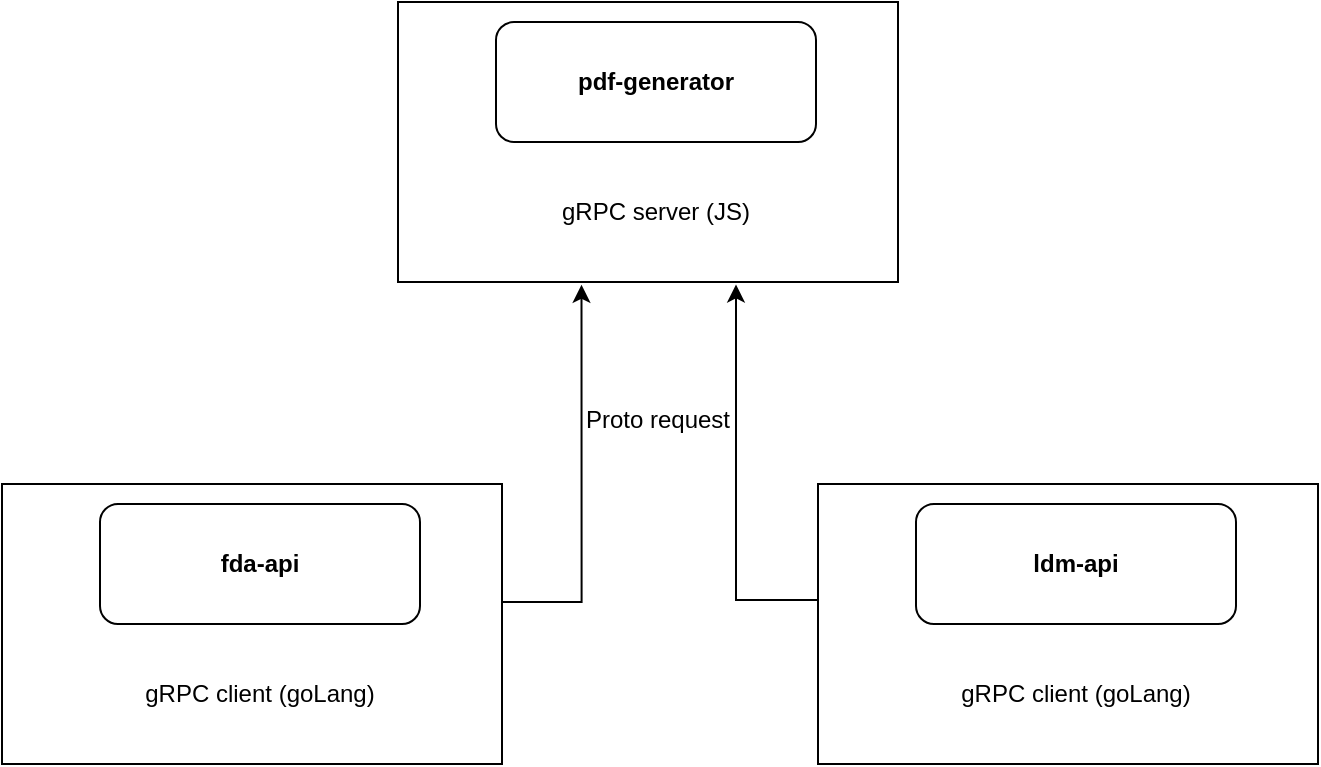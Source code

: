 <mxfile version="20.7.4" type="github">
  <diagram name="Page-1" id="5f0bae14-7c28-e335-631c-24af17079c00">
    <mxGraphModel dx="1221" dy="727" grid="1" gridSize="10" guides="1" tooltips="1" connect="1" arrows="1" fold="1" page="1" pageScale="1" pageWidth="1100" pageHeight="850" background="none" math="0" shadow="0">
      <root>
        <mxCell id="0" />
        <mxCell id="1" parent="0" />
        <mxCell id="m2c7NOWLVtZAhudmoDI8-1" value="" style="rounded=0;whiteSpace=wrap;html=1;" vertex="1" parent="1">
          <mxGeometry x="390" y="20" width="250" height="140" as="geometry" />
        </mxCell>
        <mxCell id="m2c7NOWLVtZAhudmoDI8-2" value="pdf-generator" style="rounded=1;whiteSpace=wrap;html=1;fontStyle=1" vertex="1" parent="1">
          <mxGeometry x="439" y="30" width="160" height="60" as="geometry" />
        </mxCell>
        <mxCell id="m2c7NOWLVtZAhudmoDI8-3" value="gRPC server (JS)" style="text;html=1;strokeColor=none;fillColor=none;align=center;verticalAlign=middle;whiteSpace=wrap;rounded=0;" vertex="1" parent="1">
          <mxGeometry x="409" y="110" width="220" height="30" as="geometry" />
        </mxCell>
        <mxCell id="m2c7NOWLVtZAhudmoDI8-11" style="edgeStyle=orthogonalEdgeStyle;rounded=0;orthogonalLoop=1;jettySize=auto;html=1;entryX=0.367;entryY=1.01;entryDx=0;entryDy=0;entryPerimeter=0;" edge="1" parent="1" source="m2c7NOWLVtZAhudmoDI8-4" target="m2c7NOWLVtZAhudmoDI8-1">
          <mxGeometry relative="1" as="geometry">
            <Array as="points">
              <mxPoint x="482" y="320" />
            </Array>
          </mxGeometry>
        </mxCell>
        <mxCell id="m2c7NOWLVtZAhudmoDI8-4" value="" style="rounded=0;whiteSpace=wrap;html=1;" vertex="1" parent="1">
          <mxGeometry x="192" y="261" width="250" height="140" as="geometry" />
        </mxCell>
        <mxCell id="m2c7NOWLVtZAhudmoDI8-5" value="fda-api" style="rounded=1;whiteSpace=wrap;html=1;fontStyle=1" vertex="1" parent="1">
          <mxGeometry x="241" y="271" width="160" height="60" as="geometry" />
        </mxCell>
        <mxCell id="m2c7NOWLVtZAhudmoDI8-6" value="gRPC client (goLang)" style="text;html=1;strokeColor=none;fillColor=none;align=center;verticalAlign=middle;whiteSpace=wrap;rounded=0;" vertex="1" parent="1">
          <mxGeometry x="211" y="351" width="220" height="30" as="geometry" />
        </mxCell>
        <mxCell id="m2c7NOWLVtZAhudmoDI8-10" style="edgeStyle=orthogonalEdgeStyle;rounded=0;orthogonalLoop=1;jettySize=auto;html=1;entryX=0.676;entryY=1.016;entryDx=0;entryDy=0;entryPerimeter=0;" edge="1" parent="1">
          <mxGeometry relative="1" as="geometry">
            <mxPoint x="559" y="161.24" as="targetPoint" />
            <mxPoint x="600" y="319" as="sourcePoint" />
            <Array as="points">
              <mxPoint x="559" y="319" />
            </Array>
          </mxGeometry>
        </mxCell>
        <mxCell id="m2c7NOWLVtZAhudmoDI8-7" value="" style="rounded=0;whiteSpace=wrap;html=1;" vertex="1" parent="1">
          <mxGeometry x="600" y="261" width="250" height="140" as="geometry" />
        </mxCell>
        <mxCell id="m2c7NOWLVtZAhudmoDI8-8" value="ldm-api" style="rounded=1;whiteSpace=wrap;html=1;fontStyle=1" vertex="1" parent="1">
          <mxGeometry x="649" y="271" width="160" height="60" as="geometry" />
        </mxCell>
        <mxCell id="m2c7NOWLVtZAhudmoDI8-9" value="gRPC client (goLang)" style="text;html=1;strokeColor=none;fillColor=none;align=center;verticalAlign=middle;whiteSpace=wrap;rounded=0;" vertex="1" parent="1">
          <mxGeometry x="619" y="351" width="220" height="30" as="geometry" />
        </mxCell>
        <mxCell id="m2c7NOWLVtZAhudmoDI8-12" value="Proto request" style="text;html=1;strokeColor=none;fillColor=none;align=center;verticalAlign=middle;whiteSpace=wrap;rounded=0;" vertex="1" parent="1">
          <mxGeometry x="480" y="214" width="80" height="30" as="geometry" />
        </mxCell>
      </root>
    </mxGraphModel>
  </diagram>
</mxfile>
